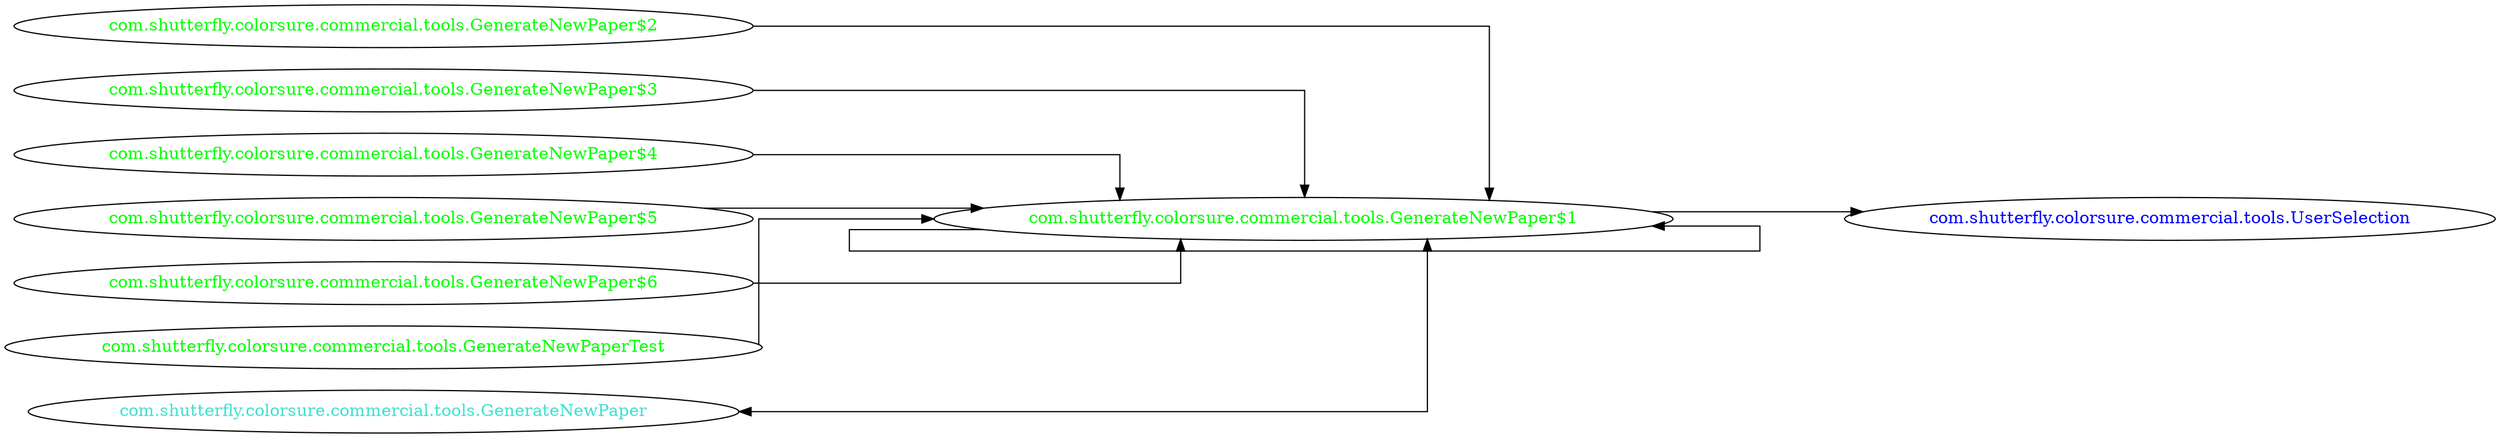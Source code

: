 digraph dependencyGraph {
 concentrate=true;
 ranksep="2.0";
 rankdir="LR"; 
 splines="ortho";
"com.shutterfly.colorsure.commercial.tools.GenerateNewPaper$1" [fontcolor="red"];
"com.shutterfly.colorsure.commercial.tools.UserSelection" [ fontcolor="blue" ];
"com.shutterfly.colorsure.commercial.tools.GenerateNewPaper$1"->"com.shutterfly.colorsure.commercial.tools.UserSelection";
"com.shutterfly.colorsure.commercial.tools.GenerateNewPaper$1" [ fontcolor="green" ];
"com.shutterfly.colorsure.commercial.tools.GenerateNewPaper$1"->"com.shutterfly.colorsure.commercial.tools.GenerateNewPaper$1";
"com.shutterfly.colorsure.commercial.tools.GenerateNewPaper$2" [ fontcolor="green" ];
"com.shutterfly.colorsure.commercial.tools.GenerateNewPaper$2"->"com.shutterfly.colorsure.commercial.tools.GenerateNewPaper$1";
"com.shutterfly.colorsure.commercial.tools.GenerateNewPaper$3" [ fontcolor="green" ];
"com.shutterfly.colorsure.commercial.tools.GenerateNewPaper$3"->"com.shutterfly.colorsure.commercial.tools.GenerateNewPaper$1";
"com.shutterfly.colorsure.commercial.tools.GenerateNewPaper$4" [ fontcolor="green" ];
"com.shutterfly.colorsure.commercial.tools.GenerateNewPaper$4"->"com.shutterfly.colorsure.commercial.tools.GenerateNewPaper$1";
"com.shutterfly.colorsure.commercial.tools.GenerateNewPaper$5" [ fontcolor="green" ];
"com.shutterfly.colorsure.commercial.tools.GenerateNewPaper$5"->"com.shutterfly.colorsure.commercial.tools.GenerateNewPaper$1";
"com.shutterfly.colorsure.commercial.tools.GenerateNewPaper$6" [ fontcolor="green" ];
"com.shutterfly.colorsure.commercial.tools.GenerateNewPaper$6"->"com.shutterfly.colorsure.commercial.tools.GenerateNewPaper$1";
"com.shutterfly.colorsure.commercial.tools.GenerateNewPaperTest" [ fontcolor="green" ];
"com.shutterfly.colorsure.commercial.tools.GenerateNewPaperTest"->"com.shutterfly.colorsure.commercial.tools.GenerateNewPaper$1";
"com.shutterfly.colorsure.commercial.tools.GenerateNewPaper" [ fontcolor="turquoise" ];
"com.shutterfly.colorsure.commercial.tools.GenerateNewPaper"->"com.shutterfly.colorsure.commercial.tools.GenerateNewPaper$1" [dir=both];
}